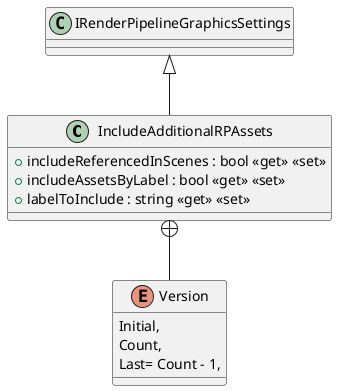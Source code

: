 @startuml
class IncludeAdditionalRPAssets {
    + includeReferencedInScenes : bool <<get>> <<set>>
    + includeAssetsByLabel : bool <<get>> <<set>>
    + labelToInclude : string <<get>> <<set>>
}
enum Version {
    Initial,
    Count,
    Last= Count - 1,
}
IRenderPipelineGraphicsSettings <|-- IncludeAdditionalRPAssets
IncludeAdditionalRPAssets +-- Version
@enduml
